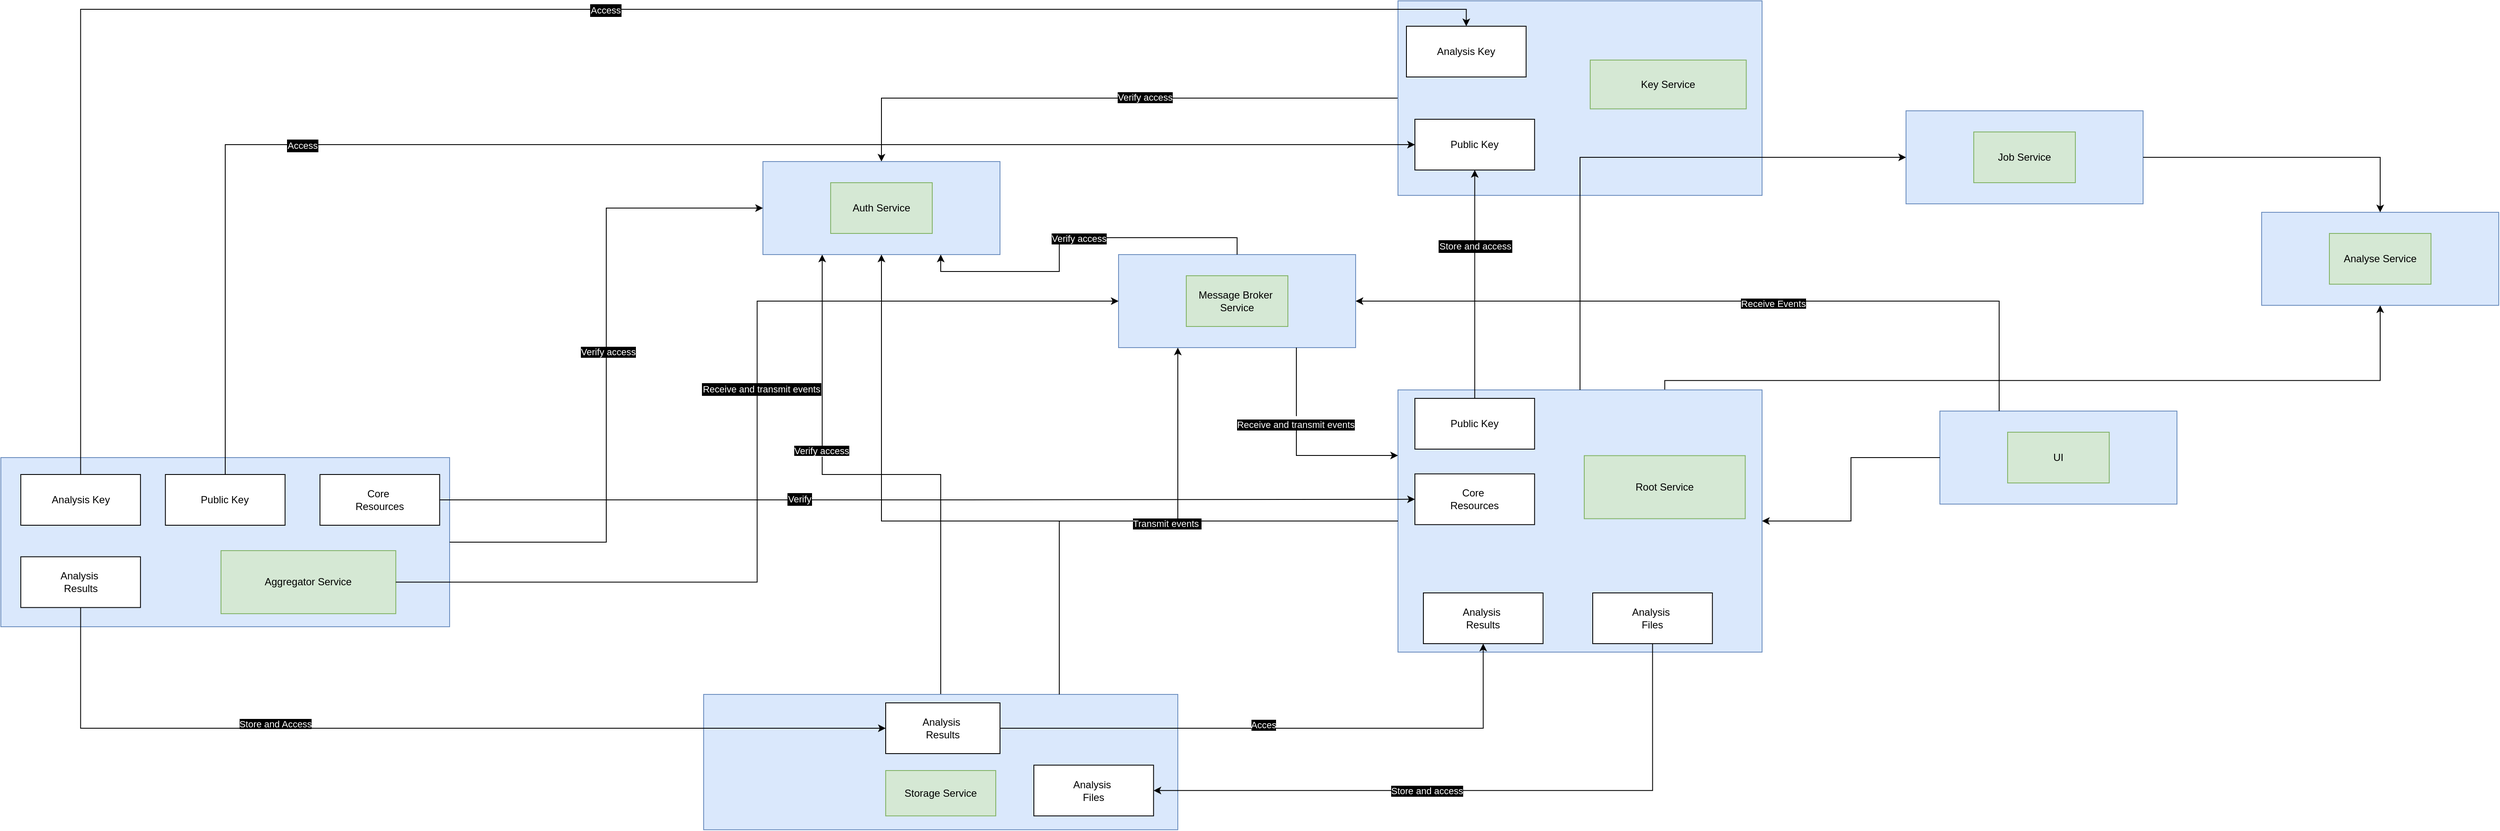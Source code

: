 <mxfile version="16.6.1" type="github">
  <diagram name="Page-1" id="822b0af5-4adb-64df-f703-e8dfc1f81529">
    <mxGraphModel dx="3042" dy="1627" grid="1" gridSize="10" guides="1" tooltips="1" connect="1" arrows="1" fold="1" page="1" pageScale="1" pageWidth="1100" pageHeight="850" background="none" math="0" shadow="0">
      <root>
        <mxCell id="0" />
        <mxCell id="1" parent="0" />
        <mxCell id="oog65j6L7B87XHzVz9v1-75" style="edgeStyle=orthogonalEdgeStyle;rounded=0;orthogonalLoop=1;jettySize=auto;html=1;entryX=0.25;entryY=1;entryDx=0;entryDy=0;fontColor=#FFFFFF;strokeColor=default;" edge="1" parent="1" source="oog65j6L7B87XHzVz9v1-12" target="oog65j6L7B87XHzVz9v1-2">
          <mxGeometry relative="1" as="geometry" />
        </mxCell>
        <mxCell id="oog65j6L7B87XHzVz9v1-79" value="&lt;span style=&quot;background-color: rgb(0 , 0 , 0)&quot;&gt;Verify access&lt;/span&gt;" style="edgeLabel;html=1;align=center;verticalAlign=middle;resizable=0;points=[];fontColor=#FFFFFF;labelBorderColor=none;" vertex="1" connectable="0" parent="oog65j6L7B87XHzVz9v1-75">
          <mxGeometry x="0.297" y="1" relative="1" as="geometry">
            <mxPoint as="offset" />
          </mxGeometry>
        </mxCell>
        <mxCell id="oog65j6L7B87XHzVz9v1-72" style="edgeStyle=orthogonalEdgeStyle;rounded=0;orthogonalLoop=1;jettySize=auto;html=1;fontColor=#FFFFFF;strokeColor=default;entryX=0.5;entryY=0;entryDx=0;entryDy=0;" edge="1" parent="1" source="oog65j6L7B87XHzVz9v1-6" target="oog65j6L7B87XHzVz9v1-2">
          <mxGeometry relative="1" as="geometry" />
        </mxCell>
        <mxCell id="oog65j6L7B87XHzVz9v1-94" value="Verify access" style="edgeLabel;html=1;align=center;verticalAlign=middle;resizable=0;points=[];fontColor=#FFFFFF;labelBackgroundColor=#000000;" vertex="1" connectable="0" parent="oog65j6L7B87XHzVz9v1-72">
          <mxGeometry x="-0.125" y="-1" relative="1" as="geometry">
            <mxPoint as="offset" />
          </mxGeometry>
        </mxCell>
        <mxCell id="oog65j6L7B87XHzVz9v1-70" style="edgeStyle=orthogonalEdgeStyle;rounded=0;orthogonalLoop=1;jettySize=auto;html=1;entryX=0.5;entryY=1;entryDx=0;entryDy=0;fontColor=#FFFFFF;strokeColor=default;exitX=0.5;exitY=0;exitDx=0;exitDy=0;" edge="1" parent="1" source="oog65j6L7B87XHzVz9v1-25" target="oog65j6L7B87XHzVz9v1-68">
          <mxGeometry relative="1" as="geometry" />
        </mxCell>
        <mxCell id="oog65j6L7B87XHzVz9v1-4" value="" style="group" vertex="1" connectable="0" parent="1">
          <mxGeometry x="450" y="20" width="280" height="110" as="geometry" />
        </mxCell>
        <mxCell id="oog65j6L7B87XHzVz9v1-2" value="" style="rounded=0;whiteSpace=wrap;html=1;fillColor=#dae8fc;strokeColor=#6c8ebf;" vertex="1" parent="oog65j6L7B87XHzVz9v1-4">
          <mxGeometry width="280" height="110" as="geometry" />
        </mxCell>
        <mxCell id="oog65j6L7B87XHzVz9v1-3" value="Auth Service" style="rounded=0;whiteSpace=wrap;html=1;fillColor=#d5e8d4;strokeColor=#82b366;" vertex="1" parent="oog65j6L7B87XHzVz9v1-4">
          <mxGeometry x="80" y="25" width="120" height="60" as="geometry" />
        </mxCell>
        <mxCell id="oog65j6L7B87XHzVz9v1-11" value="" style="group" vertex="1" connectable="0" parent="1">
          <mxGeometry x="380" y="650" width="560" height="160" as="geometry" />
        </mxCell>
        <mxCell id="oog65j6L7B87XHzVz9v1-12" value="" style="rounded=0;whiteSpace=wrap;html=1;fillColor=#dae8fc;strokeColor=#6c8ebf;" vertex="1" parent="oog65j6L7B87XHzVz9v1-11">
          <mxGeometry width="560" height="160" as="geometry" />
        </mxCell>
        <mxCell id="oog65j6L7B87XHzVz9v1-13" value="Storage Service" style="rounded=0;whiteSpace=wrap;html=1;fillColor=#d5e8d4;strokeColor=#82b366;" vertex="1" parent="oog65j6L7B87XHzVz9v1-11">
          <mxGeometry x="215" y="90" width="130" height="53.64" as="geometry" />
        </mxCell>
        <mxCell id="oog65j6L7B87XHzVz9v1-23" value="Analysis&amp;nbsp;&lt;br&gt;Results" style="rounded=0;whiteSpace=wrap;html=1;" vertex="1" parent="oog65j6L7B87XHzVz9v1-11">
          <mxGeometry x="215" y="10" width="135" height="60" as="geometry" />
        </mxCell>
        <mxCell id="oog65j6L7B87XHzVz9v1-89" value="Analysis&amp;nbsp;&lt;br&gt;Files" style="rounded=0;whiteSpace=wrap;html=1;" vertex="1" parent="oog65j6L7B87XHzVz9v1-11">
          <mxGeometry x="389.999" y="83.64" width="141.333" height="60" as="geometry" />
        </mxCell>
        <mxCell id="oog65j6L7B87XHzVz9v1-5" value="" style="group" vertex="1" connectable="0" parent="1">
          <mxGeometry x="1200" y="-170" width="430" height="230" as="geometry" />
        </mxCell>
        <mxCell id="oog65j6L7B87XHzVz9v1-6" value="" style="rounded=0;whiteSpace=wrap;html=1;fillColor=#dae8fc;strokeColor=#6c8ebf;" vertex="1" parent="oog65j6L7B87XHzVz9v1-5">
          <mxGeometry width="430" height="230" as="geometry" />
        </mxCell>
        <mxCell id="oog65j6L7B87XHzVz9v1-30" value="Public Key" style="rounded=0;whiteSpace=wrap;html=1;" vertex="1" parent="oog65j6L7B87XHzVz9v1-5">
          <mxGeometry x="19.996" y="140" width="141.333" height="60" as="geometry" />
        </mxCell>
        <mxCell id="oog65j6L7B87XHzVz9v1-7" value="Key Service" style="rounded=0;whiteSpace=wrap;html=1;fillColor=#d5e8d4;strokeColor=#82b366;" vertex="1" parent="oog65j6L7B87XHzVz9v1-5">
          <mxGeometry x="227.04" y="70" width="184.29" height="57.73" as="geometry" />
        </mxCell>
        <mxCell id="oog65j6L7B87XHzVz9v1-33" value="Analysis Key" style="rounded=0;whiteSpace=wrap;html=1;" vertex="1" parent="oog65j6L7B87XHzVz9v1-5">
          <mxGeometry x="10" y="30" width="141.33" height="60" as="geometry" />
        </mxCell>
        <mxCell id="oog65j6L7B87XHzVz9v1-14" value="" style="group" vertex="1" connectable="0" parent="1">
          <mxGeometry x="870" y="130" width="280" height="110" as="geometry" />
        </mxCell>
        <mxCell id="oog65j6L7B87XHzVz9v1-15" value="" style="rounded=0;whiteSpace=wrap;html=1;fillColor=#dae8fc;strokeColor=#6c8ebf;" vertex="1" parent="oog65j6L7B87XHzVz9v1-14">
          <mxGeometry width="280" height="110" as="geometry" />
        </mxCell>
        <mxCell id="oog65j6L7B87XHzVz9v1-16" value="Message Broker&amp;nbsp;&lt;br&gt;Service" style="rounded=0;whiteSpace=wrap;html=1;fillColor=#d5e8d4;strokeColor=#82b366;" vertex="1" parent="oog65j6L7B87XHzVz9v1-14">
          <mxGeometry x="80" y="25" width="120" height="60" as="geometry" />
        </mxCell>
        <mxCell id="oog65j6L7B87XHzVz9v1-17" value="" style="group" vertex="1" connectable="0" parent="1">
          <mxGeometry x="-450" y="370" width="530" height="200" as="geometry" />
        </mxCell>
        <mxCell id="oog65j6L7B87XHzVz9v1-18" value="" style="rounded=0;whiteSpace=wrap;html=1;fillColor=#dae8fc;strokeColor=#6c8ebf;" vertex="1" parent="oog65j6L7B87XHzVz9v1-17">
          <mxGeometry width="530" height="200" as="geometry" />
        </mxCell>
        <mxCell id="oog65j6L7B87XHzVz9v1-19" value="Aggregator Service" style="rounded=0;whiteSpace=wrap;html=1;fillColor=#d5e8d4;strokeColor=#82b366;" vertex="1" parent="oog65j6L7B87XHzVz9v1-17">
          <mxGeometry x="260" y="110.01" width="206.44" height="74.55" as="geometry" />
        </mxCell>
        <mxCell id="oog65j6L7B87XHzVz9v1-21" value="Analysis Key" style="rounded=0;whiteSpace=wrap;html=1;" vertex="1" parent="oog65j6L7B87XHzVz9v1-17">
          <mxGeometry x="23.559" y="20" width="141.333" height="60" as="geometry" />
        </mxCell>
        <mxCell id="oog65j6L7B87XHzVz9v1-22" value="Public Key" style="rounded=0;whiteSpace=wrap;html=1;" vertex="1" parent="oog65j6L7B87XHzVz9v1-17">
          <mxGeometry x="194.336" y="20" width="141.333" height="60" as="geometry" />
        </mxCell>
        <mxCell id="oog65j6L7B87XHzVz9v1-24" value="Core&amp;nbsp;&lt;br&gt;Resources" style="rounded=0;whiteSpace=wrap;html=1;" vertex="1" parent="oog65j6L7B87XHzVz9v1-17">
          <mxGeometry x="376.886" y="20" width="141.333" height="60" as="geometry" />
        </mxCell>
        <mxCell id="oog65j6L7B87XHzVz9v1-41" value="Analysis&amp;nbsp;&lt;br&gt;Results" style="rounded=0;whiteSpace=wrap;html=1;" vertex="1" parent="oog65j6L7B87XHzVz9v1-17">
          <mxGeometry x="23.559" y="117.28" width="141.333" height="60" as="geometry" />
        </mxCell>
        <mxCell id="oog65j6L7B87XHzVz9v1-31" style="edgeStyle=orthogonalEdgeStyle;rounded=0;orthogonalLoop=1;jettySize=auto;html=1;exitX=0.5;exitY=0;exitDx=0;exitDy=0;entryX=0;entryY=0.5;entryDx=0;entryDy=0;" edge="1" parent="1" source="oog65j6L7B87XHzVz9v1-22" target="oog65j6L7B87XHzVz9v1-30">
          <mxGeometry relative="1" as="geometry" />
        </mxCell>
        <mxCell id="oog65j6L7B87XHzVz9v1-32" value="Access" style="edgeLabel;html=1;align=center;verticalAlign=middle;resizable=0;points=[];labelBackgroundColor=#000000;fontColor=#FFFFFF;labelBorderColor=default;" vertex="1" connectable="0" parent="oog65j6L7B87XHzVz9v1-31">
          <mxGeometry x="-0.465" y="-1" relative="1" as="geometry">
            <mxPoint x="1" as="offset" />
          </mxGeometry>
        </mxCell>
        <mxCell id="oog65j6L7B87XHzVz9v1-34" value="" style="group" vertex="1" connectable="0" parent="1">
          <mxGeometry x="1200" y="290" width="430" height="310" as="geometry" />
        </mxCell>
        <mxCell id="oog65j6L7B87XHzVz9v1-9" value="" style="rounded=0;whiteSpace=wrap;html=1;fillColor=#dae8fc;strokeColor=#6c8ebf;" vertex="1" parent="oog65j6L7B87XHzVz9v1-34">
          <mxGeometry width="430" height="310" as="geometry" />
        </mxCell>
        <mxCell id="oog65j6L7B87XHzVz9v1-25" value="Root Service" style="rounded=0;whiteSpace=wrap;html=1;fillColor=#d5e8d4;strokeColor=#82b366;" vertex="1" parent="oog65j6L7B87XHzVz9v1-34">
          <mxGeometry x="219.996" y="77.72" width="190.129" height="74.55" as="geometry" />
        </mxCell>
        <mxCell id="oog65j6L7B87XHzVz9v1-27" value="Public Key" style="rounded=0;whiteSpace=wrap;html=1;" vertex="1" parent="oog65j6L7B87XHzVz9v1-34">
          <mxGeometry x="19.996" y="10" width="141.333" height="60" as="geometry" />
        </mxCell>
        <mxCell id="oog65j6L7B87XHzVz9v1-28" value="Core&amp;nbsp;&lt;br&gt;Resources" style="rounded=0;whiteSpace=wrap;html=1;" vertex="1" parent="oog65j6L7B87XHzVz9v1-34">
          <mxGeometry x="19.996" y="99.27" width="141.333" height="60" as="geometry" />
        </mxCell>
        <mxCell id="oog65j6L7B87XHzVz9v1-29" value="Analysis&amp;nbsp;&lt;br&gt;Results" style="rounded=0;whiteSpace=wrap;html=1;" vertex="1" parent="oog65j6L7B87XHzVz9v1-34">
          <mxGeometry x="29.999" y="240" width="141.333" height="60" as="geometry" />
        </mxCell>
        <mxCell id="oog65j6L7B87XHzVz9v1-71" value="Analysis&amp;nbsp;&lt;br&gt;Files" style="rounded=0;whiteSpace=wrap;html=1;" vertex="1" parent="oog65j6L7B87XHzVz9v1-34">
          <mxGeometry x="229.999" y="240" width="141.333" height="60" as="geometry" />
        </mxCell>
        <mxCell id="oog65j6L7B87XHzVz9v1-35" style="edgeStyle=orthogonalEdgeStyle;rounded=0;orthogonalLoop=1;jettySize=auto;html=1;fontColor=#FFFFFF;" edge="1" parent="1" source="oog65j6L7B87XHzVz9v1-24" target="oog65j6L7B87XHzVz9v1-28">
          <mxGeometry relative="1" as="geometry" />
        </mxCell>
        <mxCell id="oog65j6L7B87XHzVz9v1-36" value="&lt;span style=&quot;&quot;&gt;Verify&lt;/span&gt;" style="edgeLabel;html=1;align=center;verticalAlign=middle;resizable=0;points=[];fontColor=#FFFFFF;labelBorderColor=default;labelBackgroundColor=#000000;" vertex="1" connectable="0" parent="oog65j6L7B87XHzVz9v1-35">
          <mxGeometry x="-0.261" y="1" relative="1" as="geometry">
            <mxPoint x="-1" as="offset" />
          </mxGeometry>
        </mxCell>
        <mxCell id="oog65j6L7B87XHzVz9v1-37" style="edgeStyle=orthogonalEdgeStyle;rounded=0;orthogonalLoop=1;jettySize=auto;html=1;entryX=0.5;entryY=1;entryDx=0;entryDy=0;fontColor=#FFFFFF;exitX=1;exitY=0.5;exitDx=0;exitDy=0;" edge="1" parent="1" source="oog65j6L7B87XHzVz9v1-23" target="oog65j6L7B87XHzVz9v1-29">
          <mxGeometry relative="1" as="geometry" />
        </mxCell>
        <mxCell id="oog65j6L7B87XHzVz9v1-38" value="Acces" style="edgeLabel;html=1;align=center;verticalAlign=middle;resizable=0;points=[];fontColor=#FFFFFF;labelBackgroundColor=#000000;" vertex="1" connectable="0" parent="oog65j6L7B87XHzVz9v1-37">
          <mxGeometry x="-0.069" y="4" relative="1" as="geometry">
            <mxPoint x="-1" as="offset" />
          </mxGeometry>
        </mxCell>
        <mxCell id="oog65j6L7B87XHzVz9v1-42" style="edgeStyle=orthogonalEdgeStyle;rounded=0;orthogonalLoop=1;jettySize=auto;html=1;entryX=0;entryY=0.5;entryDx=0;entryDy=0;fontColor=#FFFFFF;exitX=0.5;exitY=1;exitDx=0;exitDy=0;" edge="1" parent="1" source="oog65j6L7B87XHzVz9v1-41" target="oog65j6L7B87XHzVz9v1-23">
          <mxGeometry relative="1" as="geometry" />
        </mxCell>
        <mxCell id="oog65j6L7B87XHzVz9v1-43" value="&lt;span style=&quot;background-color: rgb(0 , 0 , 0)&quot;&gt;Store and Access&lt;/span&gt;" style="edgeLabel;html=1;align=center;verticalAlign=middle;resizable=0;points=[];fontColor=#FFFFFF;" vertex="1" connectable="0" parent="oog65j6L7B87XHzVz9v1-42">
          <mxGeometry x="-0.32" y="5" relative="1" as="geometry">
            <mxPoint as="offset" />
          </mxGeometry>
        </mxCell>
        <mxCell id="oog65j6L7B87XHzVz9v1-45" style="edgeStyle=orthogonalEdgeStyle;rounded=0;orthogonalLoop=1;jettySize=auto;html=1;fontColor=#FFFFFF;strokeColor=default;entryX=0;entryY=0.5;entryDx=0;entryDy=0;" edge="1" parent="1" source="oog65j6L7B87XHzVz9v1-19" target="oog65j6L7B87XHzVz9v1-15">
          <mxGeometry relative="1" as="geometry" />
        </mxCell>
        <mxCell id="oog65j6L7B87XHzVz9v1-59" value="&lt;span style=&quot;&quot;&gt;Receive and transmit events&lt;/span&gt;" style="edgeLabel;html=1;align=center;verticalAlign=middle;resizable=0;points=[];fontColor=#FFFFFF;labelBorderColor=default;labelBackgroundColor=#000000;" vertex="1" connectable="0" parent="oog65j6L7B87XHzVz9v1-45">
          <mxGeometry x="0.105" y="-4" relative="1" as="geometry">
            <mxPoint x="1" as="offset" />
          </mxGeometry>
        </mxCell>
        <mxCell id="oog65j6L7B87XHzVz9v1-60" style="edgeStyle=orthogonalEdgeStyle;rounded=0;orthogonalLoop=1;jettySize=auto;html=1;exitX=0.75;exitY=1;exitDx=0;exitDy=0;fontColor=#FFFFFF;strokeColor=default;entryX=0;entryY=0.25;entryDx=0;entryDy=0;" edge="1" parent="1" source="oog65j6L7B87XHzVz9v1-15" target="oog65j6L7B87XHzVz9v1-9">
          <mxGeometry relative="1" as="geometry">
            <mxPoint x="829" y="475" as="sourcePoint" />
            <mxPoint x="1265" y="300" as="targetPoint" />
          </mxGeometry>
        </mxCell>
        <mxCell id="oog65j6L7B87XHzVz9v1-87" value="Text" style="edgeLabel;html=1;align=center;verticalAlign=middle;resizable=0;points=[];fontColor=#FFFFFF;" vertex="1" connectable="0" parent="oog65j6L7B87XHzVz9v1-60">
          <mxGeometry x="-0.298" y="-6" relative="1" as="geometry">
            <mxPoint as="offset" />
          </mxGeometry>
        </mxCell>
        <mxCell id="oog65j6L7B87XHzVz9v1-88" value="Receive and transmit events" style="edgeLabel;html=1;align=center;verticalAlign=middle;resizable=0;points=[];fontColor=#FFFFFF;labelBackgroundColor=#000000;" vertex="1" connectable="0" parent="oog65j6L7B87XHzVz9v1-60">
          <mxGeometry x="-0.265" y="-1" relative="1" as="geometry">
            <mxPoint as="offset" />
          </mxGeometry>
        </mxCell>
        <mxCell id="oog65j6L7B87XHzVz9v1-63" style="edgeStyle=orthogonalEdgeStyle;rounded=0;orthogonalLoop=1;jettySize=auto;html=1;entryX=0.5;entryY=0;entryDx=0;entryDy=0;fontColor=#FFFFFF;strokeColor=default;exitX=0.5;exitY=0;exitDx=0;exitDy=0;" edge="1" parent="1" source="oog65j6L7B87XHzVz9v1-21" target="oog65j6L7B87XHzVz9v1-33">
          <mxGeometry relative="1" as="geometry" />
        </mxCell>
        <mxCell id="oog65j6L7B87XHzVz9v1-64" value="Access" style="edgeLabel;html=1;align=center;verticalAlign=middle;resizable=0;points=[];fontColor=#FFFFFF;labelBackgroundColor=#000000;labelBorderColor=default;" vertex="1" connectable="0" parent="oog65j6L7B87XHzVz9v1-63">
          <mxGeometry x="0.06" y="-1" relative="1" as="geometry">
            <mxPoint as="offset" />
          </mxGeometry>
        </mxCell>
        <mxCell id="oog65j6L7B87XHzVz9v1-65" style="edgeStyle=orthogonalEdgeStyle;rounded=0;orthogonalLoop=1;jettySize=auto;html=1;fontColor=#FFFFFF;strokeColor=default;" edge="1" parent="1" source="oog65j6L7B87XHzVz9v1-27" target="oog65j6L7B87XHzVz9v1-30">
          <mxGeometry relative="1" as="geometry" />
        </mxCell>
        <mxCell id="oog65j6L7B87XHzVz9v1-66" value="Store and access" style="edgeLabel;html=1;align=center;verticalAlign=middle;resizable=0;points=[];fontColor=#FFFFFF;labelBackgroundColor=#000000;labelBorderColor=default;" vertex="1" connectable="0" parent="oog65j6L7B87XHzVz9v1-65">
          <mxGeometry x="0.345" relative="1" as="geometry">
            <mxPoint y="1" as="offset" />
          </mxGeometry>
        </mxCell>
        <mxCell id="oog65j6L7B87XHzVz9v1-67" value="" style="group" vertex="1" connectable="0" parent="1">
          <mxGeometry x="2220" y="80" width="280" height="110" as="geometry" />
        </mxCell>
        <mxCell id="oog65j6L7B87XHzVz9v1-68" value="" style="rounded=0;whiteSpace=wrap;html=1;fillColor=#dae8fc;strokeColor=#6c8ebf;" vertex="1" parent="oog65j6L7B87XHzVz9v1-67">
          <mxGeometry width="280" height="110" as="geometry" />
        </mxCell>
        <mxCell id="oog65j6L7B87XHzVz9v1-69" value="Analyse Service" style="rounded=0;whiteSpace=wrap;html=1;fillColor=#d5e8d4;strokeColor=#82b366;" vertex="1" parent="oog65j6L7B87XHzVz9v1-67">
          <mxGeometry x="80" y="25" width="120" height="60" as="geometry" />
        </mxCell>
        <mxCell id="oog65j6L7B87XHzVz9v1-73" style="edgeStyle=orthogonalEdgeStyle;rounded=0;orthogonalLoop=1;jettySize=auto;html=1;entryX=0.75;entryY=1;entryDx=0;entryDy=0;fontColor=#FFFFFF;strokeColor=default;exitX=0.5;exitY=0;exitDx=0;exitDy=0;" edge="1" parent="1" source="oog65j6L7B87XHzVz9v1-15" target="oog65j6L7B87XHzVz9v1-2">
          <mxGeometry relative="1" as="geometry" />
        </mxCell>
        <mxCell id="oog65j6L7B87XHzVz9v1-78" value="Verify access" style="edgeLabel;html=1;align=center;verticalAlign=middle;resizable=0;points=[];fontColor=#FFFFFF;labelBackgroundColor=#000000;" vertex="1" connectable="0" parent="oog65j6L7B87XHzVz9v1-73">
          <mxGeometry x="-0.035" y="1" relative="1" as="geometry">
            <mxPoint as="offset" />
          </mxGeometry>
        </mxCell>
        <mxCell id="oog65j6L7B87XHzVz9v1-74" style="edgeStyle=orthogonalEdgeStyle;rounded=0;orthogonalLoop=1;jettySize=auto;html=1;fontColor=#FFFFFF;strokeColor=default;" edge="1" parent="1" source="oog65j6L7B87XHzVz9v1-9" target="oog65j6L7B87XHzVz9v1-2">
          <mxGeometry relative="1" as="geometry" />
        </mxCell>
        <mxCell id="oog65j6L7B87XHzVz9v1-76" style="edgeStyle=orthogonalEdgeStyle;rounded=0;orthogonalLoop=1;jettySize=auto;html=1;entryX=0;entryY=0.5;entryDx=0;entryDy=0;fontColor=#FFFFFF;strokeColor=default;" edge="1" parent="1" source="oog65j6L7B87XHzVz9v1-18" target="oog65j6L7B87XHzVz9v1-2">
          <mxGeometry relative="1" as="geometry" />
        </mxCell>
        <mxCell id="oog65j6L7B87XHzVz9v1-77" value="Verify access" style="edgeLabel;html=1;align=center;verticalAlign=middle;resizable=0;points=[];fontColor=#FFFFFF;labelBackgroundColor=#000000;" vertex="1" connectable="0" parent="oog65j6L7B87XHzVz9v1-76">
          <mxGeometry x="0.073" y="-2" relative="1" as="geometry">
            <mxPoint as="offset" />
          </mxGeometry>
        </mxCell>
        <mxCell id="oog65j6L7B87XHzVz9v1-82" value="" style="group" vertex="1" connectable="0" parent="1">
          <mxGeometry x="1840" y="315" width="280" height="110" as="geometry" />
        </mxCell>
        <mxCell id="oog65j6L7B87XHzVz9v1-83" value="" style="rounded=0;whiteSpace=wrap;html=1;fillColor=#dae8fc;strokeColor=#6c8ebf;" vertex="1" parent="oog65j6L7B87XHzVz9v1-82">
          <mxGeometry width="280" height="110" as="geometry" />
        </mxCell>
        <mxCell id="oog65j6L7B87XHzVz9v1-84" value="UI" style="rounded=0;whiteSpace=wrap;html=1;fillColor=#d5e8d4;strokeColor=#82b366;" vertex="1" parent="oog65j6L7B87XHzVz9v1-82">
          <mxGeometry x="80" y="25" width="120" height="60" as="geometry" />
        </mxCell>
        <mxCell id="oog65j6L7B87XHzVz9v1-86" style="edgeStyle=orthogonalEdgeStyle;rounded=0;orthogonalLoop=1;jettySize=auto;html=1;fontColor=#FFFFFF;strokeColor=default;" edge="1" parent="1" source="oog65j6L7B87XHzVz9v1-83" target="oog65j6L7B87XHzVz9v1-9">
          <mxGeometry relative="1" as="geometry" />
        </mxCell>
        <mxCell id="oog65j6L7B87XHzVz9v1-90" style="edgeStyle=orthogonalEdgeStyle;rounded=0;orthogonalLoop=1;jettySize=auto;html=1;entryX=1;entryY=0.5;entryDx=0;entryDy=0;fontColor=#FFFFFF;strokeColor=default;exitX=0.5;exitY=1;exitDx=0;exitDy=0;" edge="1" parent="1" source="oog65j6L7B87XHzVz9v1-71" target="oog65j6L7B87XHzVz9v1-89">
          <mxGeometry relative="1" as="geometry" />
        </mxCell>
        <mxCell id="oog65j6L7B87XHzVz9v1-93" value="Store and access" style="edgeLabel;html=1;align=center;verticalAlign=middle;resizable=0;points=[];fontColor=#FFFFFF;labelBackgroundColor=#000000;" vertex="1" connectable="0" parent="oog65j6L7B87XHzVz9v1-90">
          <mxGeometry x="0.155" relative="1" as="geometry">
            <mxPoint as="offset" />
          </mxGeometry>
        </mxCell>
        <mxCell id="oog65j6L7B87XHzVz9v1-95" style="edgeStyle=orthogonalEdgeStyle;rounded=0;orthogonalLoop=1;jettySize=auto;html=1;fontColor=#FFFFFF;strokeColor=default;exitX=0.75;exitY=0;exitDx=0;exitDy=0;entryX=0.25;entryY=1;entryDx=0;entryDy=0;" edge="1" parent="1" source="oog65j6L7B87XHzVz9v1-12" target="oog65j6L7B87XHzVz9v1-15">
          <mxGeometry relative="1" as="geometry" />
        </mxCell>
        <mxCell id="oog65j6L7B87XHzVz9v1-96" value="Transmit events&amp;nbsp;" style="edgeLabel;html=1;align=center;verticalAlign=middle;resizable=0;points=[];fontColor=#FFFFFF;labelBackgroundColor=#000000;" vertex="1" connectable="0" parent="oog65j6L7B87XHzVz9v1-95">
          <mxGeometry x="0.206" y="-3" relative="1" as="geometry">
            <mxPoint as="offset" />
          </mxGeometry>
        </mxCell>
        <mxCell id="oog65j6L7B87XHzVz9v1-97" style="edgeStyle=orthogonalEdgeStyle;rounded=0;orthogonalLoop=1;jettySize=auto;html=1;entryX=1;entryY=0.5;entryDx=0;entryDy=0;fontColor=#FFFFFF;strokeColor=default;exitX=0.25;exitY=0;exitDx=0;exitDy=0;" edge="1" parent="1" source="oog65j6L7B87XHzVz9v1-83" target="oog65j6L7B87XHzVz9v1-15">
          <mxGeometry relative="1" as="geometry" />
        </mxCell>
        <mxCell id="oog65j6L7B87XHzVz9v1-98" value="&lt;span style=&quot;background-color: rgb(0 , 0 , 0)&quot;&gt;Receive Events&lt;/span&gt;" style="edgeLabel;html=1;align=center;verticalAlign=middle;resizable=0;points=[];fontColor=#FFFFFF;" vertex="1" connectable="0" parent="oog65j6L7B87XHzVz9v1-97">
          <mxGeometry x="-0.107" y="3" relative="1" as="geometry">
            <mxPoint as="offset" />
          </mxGeometry>
        </mxCell>
        <mxCell id="oog65j6L7B87XHzVz9v1-100" value="" style="group" vertex="1" connectable="0" parent="1">
          <mxGeometry x="1800" y="-40" width="280" height="110" as="geometry" />
        </mxCell>
        <mxCell id="oog65j6L7B87XHzVz9v1-101" value="" style="rounded=0;whiteSpace=wrap;html=1;fillColor=#dae8fc;strokeColor=#6c8ebf;" vertex="1" parent="oog65j6L7B87XHzVz9v1-100">
          <mxGeometry width="280" height="110" as="geometry" />
        </mxCell>
        <mxCell id="oog65j6L7B87XHzVz9v1-102" value="Job Service" style="rounded=0;whiteSpace=wrap;html=1;fillColor=#d5e8d4;strokeColor=#82b366;" vertex="1" parent="oog65j6L7B87XHzVz9v1-100">
          <mxGeometry x="80" y="25" width="120" height="60" as="geometry" />
        </mxCell>
        <mxCell id="oog65j6L7B87XHzVz9v1-103" style="edgeStyle=orthogonalEdgeStyle;rounded=0;orthogonalLoop=1;jettySize=auto;html=1;fontColor=#FFFFFF;strokeColor=default;" edge="1" parent="1" source="oog65j6L7B87XHzVz9v1-101" target="oog65j6L7B87XHzVz9v1-68">
          <mxGeometry relative="1" as="geometry" />
        </mxCell>
        <mxCell id="oog65j6L7B87XHzVz9v1-104" style="edgeStyle=orthogonalEdgeStyle;rounded=0;orthogonalLoop=1;jettySize=auto;html=1;entryX=0;entryY=0.5;entryDx=0;entryDy=0;fontColor=#FFFFFF;strokeColor=default;exitX=0.5;exitY=0;exitDx=0;exitDy=0;" edge="1" parent="1" source="oog65j6L7B87XHzVz9v1-9" target="oog65j6L7B87XHzVz9v1-101">
          <mxGeometry relative="1" as="geometry" />
        </mxCell>
      </root>
    </mxGraphModel>
  </diagram>
</mxfile>

